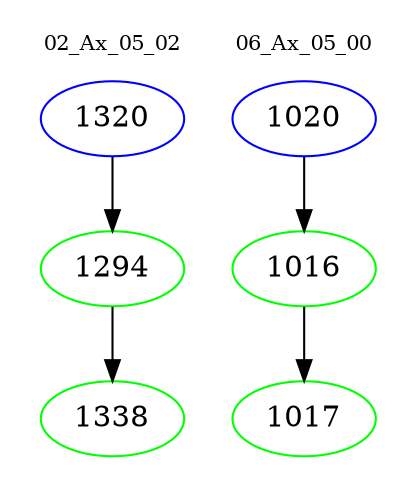 digraph{
subgraph cluster_0 {
color = white
label = "02_Ax_05_02";
fontsize=10;
T0_1320 [label="1320", color="blue"]
T0_1320 -> T0_1294 [color="black"]
T0_1294 [label="1294", color="green"]
T0_1294 -> T0_1338 [color="black"]
T0_1338 [label="1338", color="green"]
}
subgraph cluster_1 {
color = white
label = "06_Ax_05_00";
fontsize=10;
T1_1020 [label="1020", color="blue"]
T1_1020 -> T1_1016 [color="black"]
T1_1016 [label="1016", color="green"]
T1_1016 -> T1_1017 [color="black"]
T1_1017 [label="1017", color="green"]
}
}
